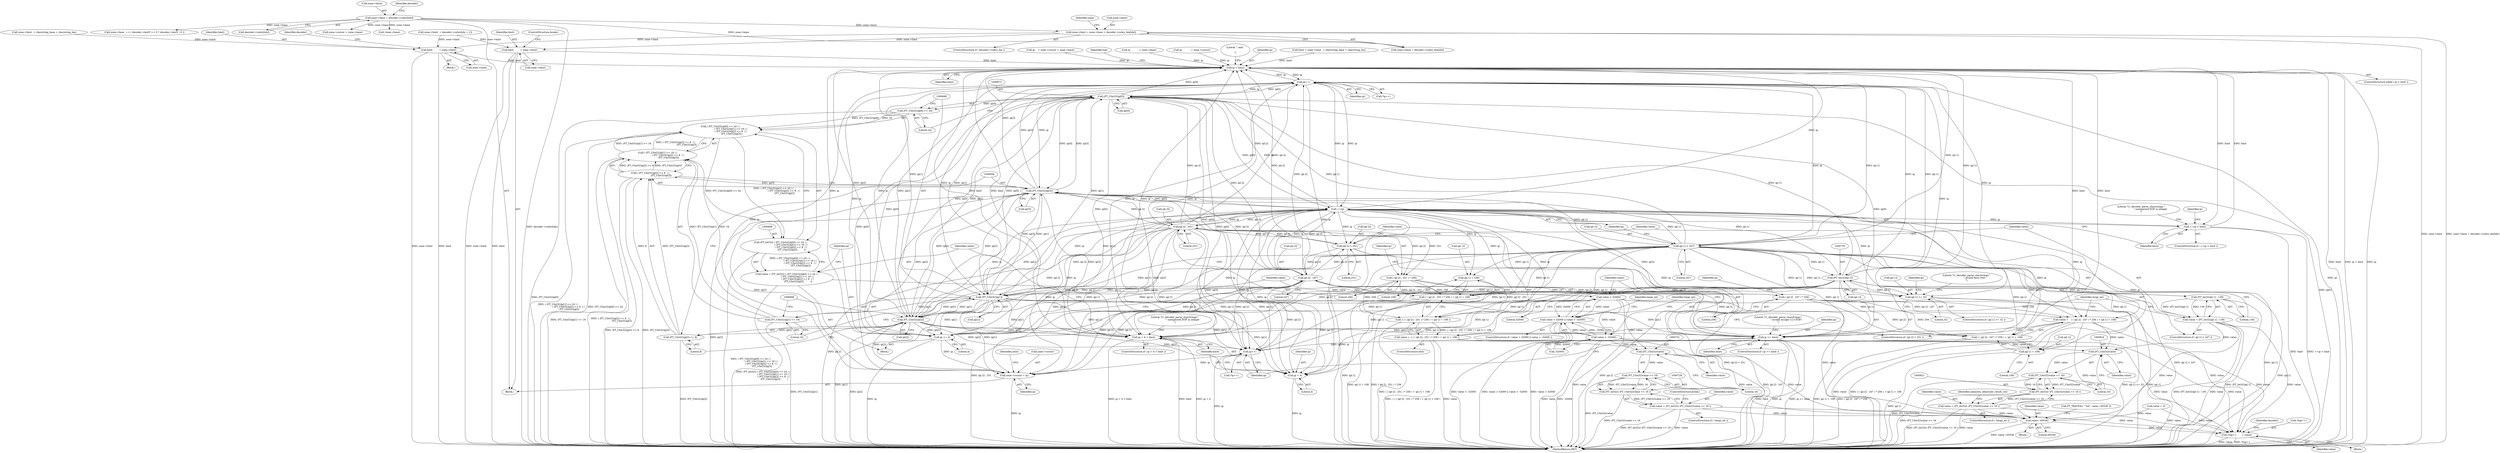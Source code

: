 digraph "0_savannah_f958c48ee431bef8d4d466b40c9cb2d4dbcb7791@integer" {
"1002261" [label="(Call,zone->limit = zone->base + decoder->subrs_len[idx])"];
"1002248" [label="(Call,zone->base = decoder->subrs[idx])"];
"1002327" [label="(Call,limit         = zone->limit)"];
"1000453" [label="(Call,ip < limit)"];
"1000497" [label="(Call,ip++)"];
"1000587" [label="(Call,ip >= limit)"];
"1000596" [label="(Call,ip++)"];
"1002241" [label="(Call,zone->cursor = ip)"];
"1000656" [label="(Call,ip + 4 > limit)"];
"1000657" [label="(Call,ip + 4)"];
"1000671" [label="(Call,(FT_UInt32)ip[0])"];
"1000670" [label="(Call,(FT_UInt32)ip[0] << 24)"];
"1000669" [label="(Call,( (FT_UInt32)ip[0] << 24 ) |\n                            ( (FT_UInt32)ip[1] << 16 ) |\n                            ( (FT_UInt32)ip[2] << 8  ) |\n                              (FT_UInt32)ip[3])"];
"1000667" [label="(Call,(FT_Int32)( ( (FT_UInt32)ip[0] << 24 ) |\n                            ( (FT_UInt32)ip[1] << 16 ) |\n                            ( (FT_UInt32)ip[2] << 8  ) |\n                              (FT_UInt32)ip[3]         ))"];
"1000665" [label="(Call,value = (FT_Int32)( ( (FT_UInt32)ip[0] << 24 ) |\n                            ( (FT_UInt32)ip[1] << 16 ) |\n                            ( (FT_UInt32)ip[2] << 8  ) |\n                              (FT_UInt32)ip[3]         ))"];
"1000703" [label="(Call,value > 32000)"];
"1000702" [label="(Call,value > 32000 || value < -32000)"];
"1000706" [label="(Call,value < -32000)"];
"1000730" [label="(Call,(FT_UInt32)value)"];
"1000729" [label="(Call,(FT_UInt32)value << 16)"];
"1000727" [label="(Call,(FT_Int32)( (FT_UInt32)value << 16 ))"];
"1000725" [label="(Call,value = (FT_Int32)( (FT_UInt32)value << 16 ))"];
"1000899" [label="(Call,value / 65536)"];
"1000902" [label="(Call,*top++       = value)"];
"1000679" [label="(Call,(FT_UInt32)ip[1])"];
"1000678" [label="(Call,(FT_UInt32)ip[1] << 16)"];
"1000677" [label="(Call,( (FT_UInt32)ip[1] << 16 ) |\n                            ( (FT_UInt32)ip[2] << 8  ) |\n                              (FT_UInt32)ip[3])"];
"1000687" [label="(Call,(FT_UInt32)ip[2])"];
"1000686" [label="(Call,(FT_UInt32)ip[2] << 8)"];
"1000685" [label="(Call,( (FT_UInt32)ip[2] << 8  ) |\n                              (FT_UInt32)ip[3])"];
"1000693" [label="(Call,(FT_UInt32)ip[3])"];
"1000698" [label="(Call,ip += 4)"];
"1000765" [label="(Call,++ip)"];
"1000737" [label="(Call,ip[-1] >= 32)"];
"1000745" [label="(Call,ip[-1] < 247)"];
"1000754" [label="(Call,(FT_Int32)ip[-1])"];
"1000753" [label="(Call,(FT_Int32)ip[-1] - 139)"];
"1000751" [label="(Call,value = (FT_Int32)ip[-1] - 139)"];
"1000823" [label="(Call,(FT_UInt32)value)"];
"1000822" [label="(Call,(FT_UInt32)value << 16)"];
"1000820" [label="(Call,(FT_Int32)( (FT_UInt32)value << 16 ))"];
"1000818" [label="(Call,value = (FT_Int32)( (FT_UInt32)value << 16 ))"];
"1000779" [label="(Call,value =    ( ( ip[-2] - 247 ) * 256 ) + ip[-1] + 108)"];
"1000781" [label="(Call,( ( ip[-2] - 247 ) * 256 ) + ip[-1] + 108)"];
"1000790" [label="(Call,ip[-1] + 108)"];
"1000799" [label="(Call,-( ( ( ip[-2] - 251 ) * 256 ) + ip[-1] + 108 ))"];
"1000797" [label="(Call,value = -( ( ( ip[-2] - 251 ) * 256 ) + ip[-1] + 108 ))"];
"1000800" [label="(Call,( ( ip[-2] - 251 ) * 256 ) + ip[-1] + 108)"];
"1000809" [label="(Call,ip[-1] + 108)"];
"1000764" [label="(Call,++ip > limit)"];
"1000773" [label="(Call,ip[-2] < 251)"];
"1000783" [label="(Call,ip[-2] - 247)"];
"1000782" [label="(Call,( ip[-2] - 247 ) * 256)"];
"1000802" [label="(Call,ip[-2] - 251)"];
"1000801" [label="(Call,( ip[-2] - 251 ) * 256)"];
"1002377" [label="(Call,limit         = zone->limit)"];
"1002328" [label="(Identifier,limit)"];
"1000660" [label="(Identifier,limit)"];
"1002290" [label="(Call,zone->limit  = decoder->subrs[idx + 1])"];
"1000727" [label="(Call,(FT_Int32)( (FT_UInt32)value << 16 ))"];
"1000597" [label="(Identifier,ip)"];
"1000745" [label="(Call,ip[-1] < 247)"];
"1000722" [label="(ControlStructure,if ( !large_int ))"];
"1000744" [label="(ControlStructure,if ( ip[-1] < 247 ))"];
"1000706" [label="(Call,value < -32000)"];
"1000810" [label="(Call,ip[-1])"];
"1000685" [label="(Call,( (FT_UInt32)ip[2] << 8  ) |\n                              (FT_UInt32)ip[3])"];
"1000693" [label="(Call,(FT_UInt32)ip[3])"];
"1000663" [label="(Literal,\"t1_decoder_parse_charstrings:\"\n                     \" unexpected EOF in integer\n\")"];
"1000760" [label="(Literal,139)"];
"1000780" [label="(Identifier,value)"];
"1000754" [label="(Call,(FT_Int32)ip[-1])"];
"1000738" [label="(Call,ip[-1])"];
"1000417" [label="(Call,ip    = zone->cursor = zone->base)"];
"1000815" [label="(ControlStructure,if ( !large_int ))"];
"1000704" [label="(Identifier,value)"];
"1000689" [label="(Call,ip[2])"];
"1000498" [label="(Identifier,ip)"];
"1000782" [label="(Call,( ip[-2] - 247 ) * 256)"];
"1002241" [label="(Call,zone->cursor = ip)"];
"1000676" [label="(Literal,24)"];
"1000747" [label="(Identifier,ip)"];
"1000778" [label="(Literal,251)"];
"1000736" [label="(ControlStructure,if ( ip[-1] >= 32 ))"];
"1000900" [label="(Identifier,value)"];
"1002303" [label="(Identifier,zone)"];
"1000497" [label="(Call,ip++)"];
"1000876" [label="(Block,)"];
"1000901" [label="(Literal,65536)"];
"1000818" [label="(Call,value = (FT_Int32)( (FT_UInt32)value << 16 ))"];
"1002249" [label="(Call,zone->base)"];
"1002384" [label="(Identifier,decoder)"];
"1000819" [label="(Identifier,value)"];
"1000751" [label="(Call,value = (FT_Int32)ip[-1] - 139)"];
"1000700" [label="(Literal,4)"];
"1000799" [label="(Call,-( ( ( ip[-2] - 251 ) * 256 ) + ip[-1] + 108 ))"];
"1000752" [label="(Identifier,value)"];
"1000596" [label="(Call,ip++)"];
"1000679" [label="(Call,(FT_UInt32)ip[1])"];
"1000732" [label="(Identifier,value)"];
"1002309" [label="(Call,!zone->base)"];
"1000496" [label="(Call,*ip++)"];
"1000734" [label="(ControlStructure,break;)"];
"1000906" [label="(Identifier,value)"];
"1000669" [label="(Call,( (FT_UInt32)ip[0] << 24 ) |\n                            ( (FT_UInt32)ip[1] << 16 ) |\n                            ( (FT_UInt32)ip[2] << 8  ) |\n                              (FT_UInt32)ip[3])"];
"1000681" [label="(Call,ip[1])"];
"1000756" [label="(Call,ip[-1])"];
"1000678" [label="(Call,(FT_UInt32)ip[1] << 16)"];
"1002530" [label="(MethodReturn,RET)"];
"1000671" [label="(Call,(FT_UInt32)ip[0])"];
"1000770" [label="(Literal,\"t1_decoder_parse_charstrings:\"\n                         \" unexpected EOF in integer\n\")"];
"1000784" [label="(Call,ip[-2])"];
"1000592" [label="(Literal,\"t1_decoder_parse_charstrings:\"\n                     \" invalid escape (12+EOF)\n\")"];
"1000788" [label="(Literal,247)"];
"1000811" [label="(Identifier,ip)"];
"1000726" [label="(Identifier,value)"];
"1000677" [label="(Call,( (FT_UInt32)ip[1] << 16 ) |\n                            ( (FT_UInt32)ip[2] << 8  ) |\n                              (FT_UInt32)ip[3])"];
"1000699" [label="(Identifier,ip)"];
"1000595" [label="(Call,*ip++)"];
"1002245" [label="(Identifier,ip)"];
"1000899" [label="(Call,value / 65536)"];
"1000909" [label="(Identifier,decoder)"];
"1000659" [label="(Literal,4)"];
"1000826" [label="(Literal,16)"];
"1000410" [label="(Call,zone->limit  = charstring_base + charstring_len)"];
"1000588" [label="(Identifier,ip)"];
"1002257" [label="(ControlStructure,if ( decoder->subrs_len ))"];
"1000792" [label="(Identifier,ip)"];
"1000692" [label="(Literal,8)"];
"1000764" [label="(Call,++ip > limit)"];
"1000831" [label="(Literal,\"t1_decoder_parse_charstrings:\"\n                     \" invalid byte (%d)\n\")"];
"1000733" [label="(Literal,16)"];
"1000774" [label="(Call,ip[-2])"];
"1000742" [label="(Literal,32)"];
"1000656" [label="(Call,ip + 4 > limit)"];
"1002247" [label="(Identifier,zone)"];
"1000779" [label="(Call,value =    ( ( ip[-2] - 247 ) * 256 ) + ip[-1] + 108)"];
"1002332" [label="(ControlStructure,break;)"];
"1000586" [label="(ControlStructure,if ( ip >= limit ))"];
"1000705" [label="(Literal,32000)"];
"1000655" [label="(ControlStructure,if ( ip + 4 > limit ))"];
"1000459" [label="(Identifier,top)"];
"1000903" [label="(Call,*top++)"];
"1002276" [label="(Call,zone->base  += ( decoder->lenIV >= 0 ? decoder->lenIV : 0 ))"];
"1000737" [label="(Call,ip[-1] >= 32)"];
"1002377" [label="(Call,limit         = zone->limit)"];
"1000452" [label="(ControlStructure,while ( ip < limit ))"];
"1000803" [label="(Call,ip[-2])"];
"1000455" [label="(Identifier,limit)"];
"1000795" [label="(Literal,108)"];
"1002181" [label="(Block,)"];
"1000499" [label="(Block,)"];
"1000902" [label="(Call,*top++       = value)"];
"1000823" [label="(Call,(FT_UInt32)value)"];
"1002262" [label="(Call,zone->limit)"];
"1000750" [label="(Literal,247)"];
"1000730" [label="(Call,(FT_UInt32)value)"];
"1000809" [label="(Call,ip[-1] + 108)"];
"1002322" [label="(Call,ip            = zone->base)"];
"1000796" [label="(ControlStructure,else)"];
"1000695" [label="(Call,ip[3])"];
"1000746" [label="(Call,ip[-1])"];
"1002261" [label="(Call,zone->limit = zone->base + decoder->subrs_len[idx])"];
"1002379" [label="(Call,zone->limit)"];
"1000765" [label="(Call,++ip)"];
"1000790" [label="(Call,ip[-1] + 108)"];
"1000814" [label="(Literal,108)"];
"1001597" [label="(Block,)"];
"1002252" [label="(Call,decoder->subrs[idx])"];
"1000687" [label="(Call,(FT_UInt32)ip[2])"];
"1000587" [label="(Call,ip >= limit)"];
"1000666" [label="(Identifier,value)"];
"1000468" [label="(Call,value = 0)"];
"1000773" [label="(Call,ip[-2] < 251)"];
"1000783" [label="(Call,ip[-2] - 247)"];
"1000658" [label="(Identifier,ip)"];
"1000808" [label="(Literal,256)"];
"1002242" [label="(Call,zone->cursor)"];
"1000791" [label="(Call,ip[-1])"];
"1002372" [label="(Call,ip            = zone->cursor)"];
"1000667" [label="(Call,(FT_Int32)( ( (FT_UInt32)ip[0] << 24 ) |\n                            ( (FT_UInt32)ip[1] << 16 ) |\n                            ( (FT_UInt32)ip[2] << 8  ) |\n                              (FT_UInt32)ip[3]         ))"];
"1000817" [label="(Identifier,large_int)"];
"1000822" [label="(Call,(FT_UInt32)value << 16)"];
"1000665" [label="(Call,value = (FT_Int32)( ( (FT_UInt32)ip[0] << 24 ) |\n                            ( (FT_UInt32)ip[1] << 16 ) |\n                            ( (FT_UInt32)ip[2] << 8  ) |\n                              (FT_UInt32)ip[3]         ))"];
"1000767" [label="(Identifier,limit)"];
"1000725" [label="(Call,value = (FT_Int32)( (FT_UInt32)value << 16 ))"];
"1000896" [label="(Call,FT_TRACE4(( \" %d\", value / 65536 )))"];
"1000684" [label="(Literal,16)"];
"1000798" [label="(Identifier,value)"];
"1002327" [label="(Call,limit         = zone->limit)"];
"1000766" [label="(Identifier,ip)"];
"1000753" [label="(Call,(FT_Int32)ip[-1] - 139)"];
"1002518" [label="(Literal,\"..end..\n\n\")"];
"1000801" [label="(Call,( ip[-2] - 251 ) * 256)"];
"1000703" [label="(Call,value > 32000)"];
"1000670" [label="(Call,(FT_UInt32)ip[0] << 24)"];
"1000589" [label="(Identifier,limit)"];
"1002248" [label="(Call,zone->base = decoder->subrs[idx])"];
"1000800" [label="(Call,( ( ip[-2] - 251 ) * 256 ) + ip[-1] + 108)"];
"1000454" [label="(Identifier,ip)"];
"1002265" [label="(Call,zone->base + decoder->subrs_len[idx])"];
"1000724" [label="(Identifier,large_int)"];
"1000897" [label="(Block,)"];
"1000807" [label="(Literal,251)"];
"1000708" [label="(Call,-32000)"];
"1000712" [label="(Identifier,large_int)"];
"1000825" [label="(Identifier,value)"];
"1002259" [label="(Identifier,decoder)"];
"1000686" [label="(Call,(FT_UInt32)ip[2] << 8)"];
"1000453" [label="(Call,ip < limit)"];
"1000839" [label="(Identifier,unknown_othersubr_result_cnt)"];
"1000408" [label="(Call,limit = zone->limit  = charstring_base + charstring_len)"];
"1000707" [label="(Identifier,value)"];
"1000781" [label="(Call,( ( ip[-2] - 247 ) * 256 ) + ip[-1] + 108)"];
"1000775" [label="(Identifier,ip)"];
"1000772" [label="(ControlStructure,if ( ip[-2] < 251 ))"];
"1002378" [label="(Identifier,limit)"];
"1000763" [label="(ControlStructure,if ( ++ip > limit ))"];
"1000802" [label="(Call,ip[-2] - 251)"];
"1000698" [label="(Call,ip += 4)"];
"1000789" [label="(Literal,256)"];
"1000820" [label="(Call,(FT_Int32)( (FT_UInt32)value << 16 ))"];
"1000702" [label="(Call,value > 32000 || value < -32000)"];
"1000701" [label="(ControlStructure,if ( value > 32000 || value < -32000 ))"];
"1000673" [label="(Call,ip[0])"];
"1002301" [label="(Call,zone->cursor = zone->base)"];
"1000657" [label="(Call,ip + 4)"];
"1002329" [label="(Call,zone->limit)"];
"1000797" [label="(Call,value = -( ( ( ip[-2] - 251 ) * 256 ) + ip[-1] + 108 ))"];
"1000729" [label="(Call,(FT_UInt32)value << 16)"];
"1002261" -> "1002257"  [label="AST: "];
"1002261" -> "1002265"  [label="CFG: "];
"1002262" -> "1002261"  [label="AST: "];
"1002265" -> "1002261"  [label="AST: "];
"1002303" -> "1002261"  [label="CFG: "];
"1002261" -> "1002530"  [label="DDG: zone->base + decoder->subrs_len[idx]"];
"1002261" -> "1002530"  [label="DDG: zone->limit"];
"1002248" -> "1002261"  [label="DDG: zone->base"];
"1002261" -> "1002327"  [label="DDG: zone->limit"];
"1002261" -> "1002377"  [label="DDG: zone->limit"];
"1002248" -> "1002181"  [label="AST: "];
"1002248" -> "1002252"  [label="CFG: "];
"1002249" -> "1002248"  [label="AST: "];
"1002252" -> "1002248"  [label="AST: "];
"1002259" -> "1002248"  [label="CFG: "];
"1002248" -> "1002530"  [label="DDG: decoder->subrs[idx]"];
"1002248" -> "1002265"  [label="DDG: zone->base"];
"1002248" -> "1002276"  [label="DDG: zone->base"];
"1002248" -> "1002301"  [label="DDG: zone->base"];
"1002248" -> "1002309"  [label="DDG: zone->base"];
"1002327" -> "1002181"  [label="AST: "];
"1002327" -> "1002329"  [label="CFG: "];
"1002328" -> "1002327"  [label="AST: "];
"1002329" -> "1002327"  [label="AST: "];
"1002332" -> "1002327"  [label="CFG: "];
"1002327" -> "1002530"  [label="DDG: zone->limit"];
"1002327" -> "1002530"  [label="DDG: limit"];
"1002327" -> "1000453"  [label="DDG: limit"];
"1002290" -> "1002327"  [label="DDG: zone->limit"];
"1000453" -> "1000452"  [label="AST: "];
"1000453" -> "1000455"  [label="CFG: "];
"1000454" -> "1000453"  [label="AST: "];
"1000455" -> "1000453"  [label="AST: "];
"1000459" -> "1000453"  [label="CFG: "];
"1002518" -> "1000453"  [label="CFG: "];
"1000453" -> "1002530"  [label="DDG: limit"];
"1000453" -> "1002530"  [label="DDG: ip < limit"];
"1000453" -> "1002530"  [label="DDG: ip"];
"1000693" -> "1000453"  [label="DDG: ip[3]"];
"1000687" -> "1000453"  [label="DDG: ip[2]"];
"1000802" -> "1000453"  [label="DDG: ip[-2]"];
"1000497" -> "1000453"  [label="DDG: ip"];
"1000596" -> "1000453"  [label="DDG: ip"];
"1000698" -> "1000453"  [label="DDG: ip"];
"1000783" -> "1000453"  [label="DDG: ip[-2]"];
"1000765" -> "1000453"  [label="DDG: ip"];
"1000417" -> "1000453"  [label="DDG: ip"];
"1000671" -> "1000453"  [label="DDG: ip[0]"];
"1000754" -> "1000453"  [label="DDG: ip[-1]"];
"1000679" -> "1000453"  [label="DDG: ip[1]"];
"1002322" -> "1000453"  [label="DDG: ip"];
"1002372" -> "1000453"  [label="DDG: ip"];
"1000745" -> "1000453"  [label="DDG: ip[-1]"];
"1000587" -> "1000453"  [label="DDG: limit"];
"1000656" -> "1000453"  [label="DDG: limit"];
"1000408" -> "1000453"  [label="DDG: limit"];
"1000764" -> "1000453"  [label="DDG: limit"];
"1002377" -> "1000453"  [label="DDG: limit"];
"1000453" -> "1000497"  [label="DDG: ip"];
"1000453" -> "1000587"  [label="DDG: limit"];
"1000453" -> "1000656"  [label="DDG: limit"];
"1000453" -> "1000764"  [label="DDG: limit"];
"1000497" -> "1000496"  [label="AST: "];
"1000497" -> "1000498"  [label="CFG: "];
"1000498" -> "1000497"  [label="AST: "];
"1000496" -> "1000497"  [label="CFG: "];
"1000497" -> "1002530"  [label="DDG: ip"];
"1000693" -> "1000497"  [label="DDG: ip[3]"];
"1000687" -> "1000497"  [label="DDG: ip[2]"];
"1000802" -> "1000497"  [label="DDG: ip[-2]"];
"1000783" -> "1000497"  [label="DDG: ip[-2]"];
"1000671" -> "1000497"  [label="DDG: ip[0]"];
"1000679" -> "1000497"  [label="DDG: ip[1]"];
"1000754" -> "1000497"  [label="DDG: ip[-1]"];
"1000745" -> "1000497"  [label="DDG: ip[-1]"];
"1000765" -> "1000497"  [label="DDG: ip"];
"1000497" -> "1000587"  [label="DDG: ip"];
"1000497" -> "1000656"  [label="DDG: ip"];
"1000497" -> "1000657"  [label="DDG: ip"];
"1000497" -> "1000671"  [label="DDG: ip"];
"1000497" -> "1000679"  [label="DDG: ip"];
"1000497" -> "1000687"  [label="DDG: ip"];
"1000497" -> "1000693"  [label="DDG: ip"];
"1000497" -> "1000698"  [label="DDG: ip"];
"1000497" -> "1000737"  [label="DDG: ip"];
"1000497" -> "1000745"  [label="DDG: ip"];
"1000497" -> "1000754"  [label="DDG: ip"];
"1000497" -> "1000765"  [label="DDG: ip"];
"1000497" -> "1002241"  [label="DDG: ip"];
"1000587" -> "1000586"  [label="AST: "];
"1000587" -> "1000589"  [label="CFG: "];
"1000588" -> "1000587"  [label="AST: "];
"1000589" -> "1000587"  [label="AST: "];
"1000592" -> "1000587"  [label="CFG: "];
"1000597" -> "1000587"  [label="CFG: "];
"1000587" -> "1002530"  [label="DDG: limit"];
"1000587" -> "1002530"  [label="DDG: ip"];
"1000587" -> "1002530"  [label="DDG: ip >= limit"];
"1000693" -> "1000587"  [label="DDG: ip[3]"];
"1000687" -> "1000587"  [label="DDG: ip[2]"];
"1000802" -> "1000587"  [label="DDG: ip[-2]"];
"1000783" -> "1000587"  [label="DDG: ip[-2]"];
"1000671" -> "1000587"  [label="DDG: ip[0]"];
"1000754" -> "1000587"  [label="DDG: ip[-1]"];
"1000679" -> "1000587"  [label="DDG: ip[1]"];
"1000745" -> "1000587"  [label="DDG: ip[-1]"];
"1000765" -> "1000587"  [label="DDG: ip"];
"1000587" -> "1000596"  [label="DDG: ip"];
"1000596" -> "1000595"  [label="AST: "];
"1000596" -> "1000597"  [label="CFG: "];
"1000597" -> "1000596"  [label="AST: "];
"1000595" -> "1000596"  [label="CFG: "];
"1000596" -> "1002530"  [label="DDG: ip"];
"1000693" -> "1000596"  [label="DDG: ip[3]"];
"1000687" -> "1000596"  [label="DDG: ip[2]"];
"1000802" -> "1000596"  [label="DDG: ip[-2]"];
"1000783" -> "1000596"  [label="DDG: ip[-2]"];
"1000671" -> "1000596"  [label="DDG: ip[0]"];
"1000754" -> "1000596"  [label="DDG: ip[-1]"];
"1000679" -> "1000596"  [label="DDG: ip[1]"];
"1000745" -> "1000596"  [label="DDG: ip[-1]"];
"1000765" -> "1000596"  [label="DDG: ip"];
"1000596" -> "1002241"  [label="DDG: ip"];
"1002241" -> "1002181"  [label="AST: "];
"1002241" -> "1002245"  [label="CFG: "];
"1002242" -> "1002241"  [label="AST: "];
"1002245" -> "1002241"  [label="AST: "];
"1002247" -> "1002241"  [label="CFG: "];
"1002241" -> "1002530"  [label="DDG: ip"];
"1000693" -> "1002241"  [label="DDG: ip[3]"];
"1000687" -> "1002241"  [label="DDG: ip[2]"];
"1000802" -> "1002241"  [label="DDG: ip[-2]"];
"1000698" -> "1002241"  [label="DDG: ip"];
"1000783" -> "1002241"  [label="DDG: ip[-2]"];
"1000765" -> "1002241"  [label="DDG: ip"];
"1000671" -> "1002241"  [label="DDG: ip[0]"];
"1000754" -> "1002241"  [label="DDG: ip[-1]"];
"1000679" -> "1002241"  [label="DDG: ip[1]"];
"1000745" -> "1002241"  [label="DDG: ip[-1]"];
"1000656" -> "1000655"  [label="AST: "];
"1000656" -> "1000660"  [label="CFG: "];
"1000657" -> "1000656"  [label="AST: "];
"1000660" -> "1000656"  [label="AST: "];
"1000663" -> "1000656"  [label="CFG: "];
"1000666" -> "1000656"  [label="CFG: "];
"1000656" -> "1002530"  [label="DDG: ip + 4 > limit"];
"1000656" -> "1002530"  [label="DDG: limit"];
"1000656" -> "1002530"  [label="DDG: ip + 4"];
"1000693" -> "1000656"  [label="DDG: ip[3]"];
"1000687" -> "1000656"  [label="DDG: ip[2]"];
"1000802" -> "1000656"  [label="DDG: ip[-2]"];
"1000783" -> "1000656"  [label="DDG: ip[-2]"];
"1000671" -> "1000656"  [label="DDG: ip[0]"];
"1000754" -> "1000656"  [label="DDG: ip[-1]"];
"1000679" -> "1000656"  [label="DDG: ip[1]"];
"1000745" -> "1000656"  [label="DDG: ip[-1]"];
"1000765" -> "1000656"  [label="DDG: ip"];
"1000657" -> "1000659"  [label="CFG: "];
"1000658" -> "1000657"  [label="AST: "];
"1000659" -> "1000657"  [label="AST: "];
"1000660" -> "1000657"  [label="CFG: "];
"1000657" -> "1002530"  [label="DDG: ip"];
"1000693" -> "1000657"  [label="DDG: ip[3]"];
"1000687" -> "1000657"  [label="DDG: ip[2]"];
"1000802" -> "1000657"  [label="DDG: ip[-2]"];
"1000783" -> "1000657"  [label="DDG: ip[-2]"];
"1000671" -> "1000657"  [label="DDG: ip[0]"];
"1000754" -> "1000657"  [label="DDG: ip[-1]"];
"1000679" -> "1000657"  [label="DDG: ip[1]"];
"1000745" -> "1000657"  [label="DDG: ip[-1]"];
"1000765" -> "1000657"  [label="DDG: ip"];
"1000671" -> "1000670"  [label="AST: "];
"1000671" -> "1000673"  [label="CFG: "];
"1000672" -> "1000671"  [label="AST: "];
"1000673" -> "1000671"  [label="AST: "];
"1000676" -> "1000671"  [label="CFG: "];
"1000671" -> "1002530"  [label="DDG: ip[0]"];
"1000671" -> "1000670"  [label="DDG: ip[0]"];
"1000693" -> "1000671"  [label="DDG: ip[3]"];
"1000687" -> "1000671"  [label="DDG: ip[2]"];
"1000802" -> "1000671"  [label="DDG: ip[-2]"];
"1000783" -> "1000671"  [label="DDG: ip[-2]"];
"1000754" -> "1000671"  [label="DDG: ip[-1]"];
"1000679" -> "1000671"  [label="DDG: ip[1]"];
"1000745" -> "1000671"  [label="DDG: ip[-1]"];
"1000765" -> "1000671"  [label="DDG: ip"];
"1000671" -> "1000679"  [label="DDG: ip[0]"];
"1000671" -> "1000687"  [label="DDG: ip[0]"];
"1000671" -> "1000693"  [label="DDG: ip[0]"];
"1000671" -> "1000698"  [label="DDG: ip[0]"];
"1000671" -> "1000765"  [label="DDG: ip[0]"];
"1000670" -> "1000669"  [label="AST: "];
"1000670" -> "1000676"  [label="CFG: "];
"1000676" -> "1000670"  [label="AST: "];
"1000680" -> "1000670"  [label="CFG: "];
"1000670" -> "1002530"  [label="DDG: (FT_UInt32)ip[0]"];
"1000670" -> "1000669"  [label="DDG: (FT_UInt32)ip[0]"];
"1000670" -> "1000669"  [label="DDG: 24"];
"1000669" -> "1000667"  [label="AST: "];
"1000669" -> "1000677"  [label="CFG: "];
"1000677" -> "1000669"  [label="AST: "];
"1000667" -> "1000669"  [label="CFG: "];
"1000669" -> "1002530"  [label="DDG: ( (FT_UInt32)ip[1] << 16 ) |\n                            ( (FT_UInt32)ip[2] << 8  ) |\n                              (FT_UInt32)ip[3]"];
"1000669" -> "1002530"  [label="DDG: (FT_UInt32)ip[0] << 24"];
"1000669" -> "1000667"  [label="DDG: (FT_UInt32)ip[0] << 24"];
"1000669" -> "1000667"  [label="DDG: ( (FT_UInt32)ip[1] << 16 ) |\n                            ( (FT_UInt32)ip[2] << 8  ) |\n                              (FT_UInt32)ip[3]"];
"1000677" -> "1000669"  [label="DDG: (FT_UInt32)ip[1] << 16"];
"1000677" -> "1000669"  [label="DDG: ( (FT_UInt32)ip[2] << 8  ) |\n                              (FT_UInt32)ip[3]"];
"1000667" -> "1000665"  [label="AST: "];
"1000668" -> "1000667"  [label="AST: "];
"1000665" -> "1000667"  [label="CFG: "];
"1000667" -> "1002530"  [label="DDG: ( (FT_UInt32)ip[0] << 24 ) |\n                            ( (FT_UInt32)ip[1] << 16 ) |\n                            ( (FT_UInt32)ip[2] << 8  ) |\n                              (FT_UInt32)ip[3]"];
"1000667" -> "1000665"  [label="DDG: ( (FT_UInt32)ip[0] << 24 ) |\n                            ( (FT_UInt32)ip[1] << 16 ) |\n                            ( (FT_UInt32)ip[2] << 8  ) |\n                              (FT_UInt32)ip[3]"];
"1000665" -> "1000499"  [label="AST: "];
"1000666" -> "1000665"  [label="AST: "];
"1000699" -> "1000665"  [label="CFG: "];
"1000665" -> "1002530"  [label="DDG: (FT_Int32)( ( (FT_UInt32)ip[0] << 24 ) |\n                            ( (FT_UInt32)ip[1] << 16 ) |\n                            ( (FT_UInt32)ip[2] << 8  ) |\n                              (FT_UInt32)ip[3]         )"];
"1000665" -> "1000703"  [label="DDG: value"];
"1000703" -> "1000702"  [label="AST: "];
"1000703" -> "1000705"  [label="CFG: "];
"1000704" -> "1000703"  [label="AST: "];
"1000705" -> "1000703"  [label="AST: "];
"1000707" -> "1000703"  [label="CFG: "];
"1000702" -> "1000703"  [label="CFG: "];
"1000703" -> "1002530"  [label="DDG: value"];
"1000703" -> "1000702"  [label="DDG: value"];
"1000703" -> "1000702"  [label="DDG: 32000"];
"1000703" -> "1000706"  [label="DDG: value"];
"1000703" -> "1000730"  [label="DDG: value"];
"1000703" -> "1000899"  [label="DDG: value"];
"1000703" -> "1000902"  [label="DDG: value"];
"1000702" -> "1000701"  [label="AST: "];
"1000702" -> "1000706"  [label="CFG: "];
"1000706" -> "1000702"  [label="AST: "];
"1000712" -> "1000702"  [label="CFG: "];
"1000724" -> "1000702"  [label="CFG: "];
"1000702" -> "1002530"  [label="DDG: value < -32000"];
"1000702" -> "1002530"  [label="DDG: value > 32000 || value < -32000"];
"1000702" -> "1002530"  [label="DDG: value > 32000"];
"1000706" -> "1000702"  [label="DDG: value"];
"1000706" -> "1000702"  [label="DDG: -32000"];
"1000706" -> "1000708"  [label="CFG: "];
"1000707" -> "1000706"  [label="AST: "];
"1000708" -> "1000706"  [label="AST: "];
"1000706" -> "1002530"  [label="DDG: -32000"];
"1000706" -> "1002530"  [label="DDG: value"];
"1000708" -> "1000706"  [label="DDG: 32000"];
"1000706" -> "1000730"  [label="DDG: value"];
"1000706" -> "1000899"  [label="DDG: value"];
"1000706" -> "1000902"  [label="DDG: value"];
"1000730" -> "1000729"  [label="AST: "];
"1000730" -> "1000732"  [label="CFG: "];
"1000731" -> "1000730"  [label="AST: "];
"1000732" -> "1000730"  [label="AST: "];
"1000733" -> "1000730"  [label="CFG: "];
"1000730" -> "1000729"  [label="DDG: value"];
"1000729" -> "1000727"  [label="AST: "];
"1000729" -> "1000733"  [label="CFG: "];
"1000733" -> "1000729"  [label="AST: "];
"1000727" -> "1000729"  [label="CFG: "];
"1000729" -> "1002530"  [label="DDG: (FT_UInt32)value"];
"1000729" -> "1000727"  [label="DDG: (FT_UInt32)value"];
"1000729" -> "1000727"  [label="DDG: 16"];
"1000727" -> "1000725"  [label="AST: "];
"1000728" -> "1000727"  [label="AST: "];
"1000725" -> "1000727"  [label="CFG: "];
"1000727" -> "1002530"  [label="DDG: (FT_UInt32)value << 16"];
"1000727" -> "1000725"  [label="DDG: (FT_UInt32)value << 16"];
"1000725" -> "1000722"  [label="AST: "];
"1000726" -> "1000725"  [label="AST: "];
"1000734" -> "1000725"  [label="CFG: "];
"1000725" -> "1002530"  [label="DDG: (FT_Int32)( (FT_UInt32)value << 16 )"];
"1000725" -> "1002530"  [label="DDG: value"];
"1000725" -> "1000899"  [label="DDG: value"];
"1000725" -> "1000902"  [label="DDG: value"];
"1000899" -> "1000897"  [label="AST: "];
"1000899" -> "1000901"  [label="CFG: "];
"1000900" -> "1000899"  [label="AST: "];
"1000901" -> "1000899"  [label="AST: "];
"1000896" -> "1000899"  [label="CFG: "];
"1000899" -> "1002530"  [label="DDG: value / 65536"];
"1000779" -> "1000899"  [label="DDG: value"];
"1000468" -> "1000899"  [label="DDG: value"];
"1000751" -> "1000899"  [label="DDG: value"];
"1000818" -> "1000899"  [label="DDG: value"];
"1000797" -> "1000899"  [label="DDG: value"];
"1000899" -> "1000902"  [label="DDG: value"];
"1000902" -> "1000876"  [label="AST: "];
"1000902" -> "1000906"  [label="CFG: "];
"1000903" -> "1000902"  [label="AST: "];
"1000906" -> "1000902"  [label="AST: "];
"1000909" -> "1000902"  [label="CFG: "];
"1000902" -> "1002530"  [label="DDG: value"];
"1000902" -> "1002530"  [label="DDG: *top++"];
"1000779" -> "1000902"  [label="DDG: value"];
"1000468" -> "1000902"  [label="DDG: value"];
"1000751" -> "1000902"  [label="DDG: value"];
"1000818" -> "1000902"  [label="DDG: value"];
"1000797" -> "1000902"  [label="DDG: value"];
"1000679" -> "1000678"  [label="AST: "];
"1000679" -> "1000681"  [label="CFG: "];
"1000680" -> "1000679"  [label="AST: "];
"1000681" -> "1000679"  [label="AST: "];
"1000684" -> "1000679"  [label="CFG: "];
"1000679" -> "1002530"  [label="DDG: ip[1]"];
"1000679" -> "1000678"  [label="DDG: ip[1]"];
"1000693" -> "1000679"  [label="DDG: ip[3]"];
"1000687" -> "1000679"  [label="DDG: ip[2]"];
"1000802" -> "1000679"  [label="DDG: ip[-2]"];
"1000783" -> "1000679"  [label="DDG: ip[-2]"];
"1000754" -> "1000679"  [label="DDG: ip[-1]"];
"1000745" -> "1000679"  [label="DDG: ip[-1]"];
"1000765" -> "1000679"  [label="DDG: ip"];
"1000679" -> "1000687"  [label="DDG: ip[1]"];
"1000679" -> "1000693"  [label="DDG: ip[1]"];
"1000679" -> "1000698"  [label="DDG: ip[1]"];
"1000679" -> "1000765"  [label="DDG: ip[1]"];
"1000678" -> "1000677"  [label="AST: "];
"1000678" -> "1000684"  [label="CFG: "];
"1000684" -> "1000678"  [label="AST: "];
"1000688" -> "1000678"  [label="CFG: "];
"1000678" -> "1002530"  [label="DDG: (FT_UInt32)ip[1]"];
"1000678" -> "1000677"  [label="DDG: (FT_UInt32)ip[1]"];
"1000678" -> "1000677"  [label="DDG: 16"];
"1000677" -> "1000685"  [label="CFG: "];
"1000685" -> "1000677"  [label="AST: "];
"1000677" -> "1002530"  [label="DDG: (FT_UInt32)ip[1] << 16"];
"1000677" -> "1002530"  [label="DDG: ( (FT_UInt32)ip[2] << 8  ) |\n                              (FT_UInt32)ip[3]"];
"1000685" -> "1000677"  [label="DDG: (FT_UInt32)ip[2] << 8"];
"1000685" -> "1000677"  [label="DDG: (FT_UInt32)ip[3]"];
"1000687" -> "1000686"  [label="AST: "];
"1000687" -> "1000689"  [label="CFG: "];
"1000688" -> "1000687"  [label="AST: "];
"1000689" -> "1000687"  [label="AST: "];
"1000692" -> "1000687"  [label="CFG: "];
"1000687" -> "1002530"  [label="DDG: ip[2]"];
"1000687" -> "1000686"  [label="DDG: ip[2]"];
"1000693" -> "1000687"  [label="DDG: ip[3]"];
"1000802" -> "1000687"  [label="DDG: ip[-2]"];
"1000783" -> "1000687"  [label="DDG: ip[-2]"];
"1000754" -> "1000687"  [label="DDG: ip[-1]"];
"1000745" -> "1000687"  [label="DDG: ip[-1]"];
"1000765" -> "1000687"  [label="DDG: ip"];
"1000687" -> "1000693"  [label="DDG: ip[2]"];
"1000687" -> "1000698"  [label="DDG: ip[2]"];
"1000687" -> "1000765"  [label="DDG: ip[2]"];
"1000686" -> "1000685"  [label="AST: "];
"1000686" -> "1000692"  [label="CFG: "];
"1000692" -> "1000686"  [label="AST: "];
"1000694" -> "1000686"  [label="CFG: "];
"1000686" -> "1002530"  [label="DDG: (FT_UInt32)ip[2]"];
"1000686" -> "1000685"  [label="DDG: (FT_UInt32)ip[2]"];
"1000686" -> "1000685"  [label="DDG: 8"];
"1000685" -> "1000693"  [label="CFG: "];
"1000693" -> "1000685"  [label="AST: "];
"1000685" -> "1002530"  [label="DDG: (FT_UInt32)ip[3]"];
"1000685" -> "1002530"  [label="DDG: (FT_UInt32)ip[2] << 8"];
"1000693" -> "1000685"  [label="DDG: ip[3]"];
"1000693" -> "1000695"  [label="CFG: "];
"1000694" -> "1000693"  [label="AST: "];
"1000695" -> "1000693"  [label="AST: "];
"1000693" -> "1002530"  [label="DDG: ip[3]"];
"1000802" -> "1000693"  [label="DDG: ip[-2]"];
"1000783" -> "1000693"  [label="DDG: ip[-2]"];
"1000754" -> "1000693"  [label="DDG: ip[-1]"];
"1000745" -> "1000693"  [label="DDG: ip[-1]"];
"1000765" -> "1000693"  [label="DDG: ip"];
"1000693" -> "1000698"  [label="DDG: ip[3]"];
"1000693" -> "1000765"  [label="DDG: ip[3]"];
"1000698" -> "1000499"  [label="AST: "];
"1000698" -> "1000700"  [label="CFG: "];
"1000699" -> "1000698"  [label="AST: "];
"1000700" -> "1000698"  [label="AST: "];
"1000704" -> "1000698"  [label="CFG: "];
"1000698" -> "1002530"  [label="DDG: ip"];
"1000802" -> "1000698"  [label="DDG: ip[-2]"];
"1000783" -> "1000698"  [label="DDG: ip[-2]"];
"1000754" -> "1000698"  [label="DDG: ip[-1]"];
"1000745" -> "1000698"  [label="DDG: ip[-1]"];
"1000765" -> "1000698"  [label="DDG: ip"];
"1000765" -> "1000764"  [label="AST: "];
"1000765" -> "1000766"  [label="CFG: "];
"1000766" -> "1000765"  [label="AST: "];
"1000767" -> "1000765"  [label="CFG: "];
"1000765" -> "1002530"  [label="DDG: ip"];
"1000765" -> "1000737"  [label="DDG: ip"];
"1000765" -> "1000764"  [label="DDG: ip"];
"1000802" -> "1000765"  [label="DDG: ip[-2]"];
"1000745" -> "1000765"  [label="DDG: ip[-1]"];
"1000783" -> "1000765"  [label="DDG: ip[-2]"];
"1000765" -> "1000773"  [label="DDG: ip"];
"1000765" -> "1000779"  [label="DDG: ip"];
"1000765" -> "1000783"  [label="DDG: ip"];
"1000765" -> "1000781"  [label="DDG: ip"];
"1000765" -> "1000790"  [label="DDG: ip"];
"1000765" -> "1000799"  [label="DDG: ip"];
"1000765" -> "1000802"  [label="DDG: ip"];
"1000765" -> "1000800"  [label="DDG: ip"];
"1000765" -> "1000809"  [label="DDG: ip"];
"1000737" -> "1000736"  [label="AST: "];
"1000737" -> "1000742"  [label="CFG: "];
"1000738" -> "1000737"  [label="AST: "];
"1000742" -> "1000737"  [label="AST: "];
"1000747" -> "1000737"  [label="CFG: "];
"1000831" -> "1000737"  [label="CFG: "];
"1000737" -> "1002530"  [label="DDG: ip[-1]"];
"1000737" -> "1002530"  [label="DDG: ip[-1] >= 32"];
"1000754" -> "1000737"  [label="DDG: ip[-1]"];
"1000745" -> "1000737"  [label="DDG: ip[-1]"];
"1000737" -> "1000745"  [label="DDG: ip[-1]"];
"1000745" -> "1000744"  [label="AST: "];
"1000745" -> "1000750"  [label="CFG: "];
"1000746" -> "1000745"  [label="AST: "];
"1000750" -> "1000745"  [label="AST: "];
"1000752" -> "1000745"  [label="CFG: "];
"1000766" -> "1000745"  [label="CFG: "];
"1000745" -> "1002530"  [label="DDG: ip[-1] < 247"];
"1000745" -> "1002530"  [label="DDG: ip[-1]"];
"1000745" -> "1000754"  [label="DDG: ip[-1]"];
"1000745" -> "1000779"  [label="DDG: ip[-1]"];
"1000745" -> "1000781"  [label="DDG: ip[-1]"];
"1000745" -> "1000790"  [label="DDG: ip[-1]"];
"1000745" -> "1000799"  [label="DDG: ip[-1]"];
"1000745" -> "1000800"  [label="DDG: ip[-1]"];
"1000745" -> "1000809"  [label="DDG: ip[-1]"];
"1000754" -> "1000753"  [label="AST: "];
"1000754" -> "1000756"  [label="CFG: "];
"1000755" -> "1000754"  [label="AST: "];
"1000756" -> "1000754"  [label="AST: "];
"1000760" -> "1000754"  [label="CFG: "];
"1000754" -> "1002530"  [label="DDG: ip[-1]"];
"1000754" -> "1000753"  [label="DDG: ip[-1]"];
"1000753" -> "1000751"  [label="AST: "];
"1000753" -> "1000760"  [label="CFG: "];
"1000760" -> "1000753"  [label="AST: "];
"1000751" -> "1000753"  [label="CFG: "];
"1000753" -> "1002530"  [label="DDG: (FT_Int32)ip[-1]"];
"1000753" -> "1000751"  [label="DDG: (FT_Int32)ip[-1]"];
"1000753" -> "1000751"  [label="DDG: 139"];
"1000751" -> "1000744"  [label="AST: "];
"1000752" -> "1000751"  [label="AST: "];
"1000817" -> "1000751"  [label="CFG: "];
"1000751" -> "1002530"  [label="DDG: (FT_Int32)ip[-1] - 139"];
"1000751" -> "1002530"  [label="DDG: value"];
"1000751" -> "1000823"  [label="DDG: value"];
"1000823" -> "1000822"  [label="AST: "];
"1000823" -> "1000825"  [label="CFG: "];
"1000824" -> "1000823"  [label="AST: "];
"1000825" -> "1000823"  [label="AST: "];
"1000826" -> "1000823"  [label="CFG: "];
"1000823" -> "1000822"  [label="DDG: value"];
"1000779" -> "1000823"  [label="DDG: value"];
"1000797" -> "1000823"  [label="DDG: value"];
"1000822" -> "1000820"  [label="AST: "];
"1000822" -> "1000826"  [label="CFG: "];
"1000826" -> "1000822"  [label="AST: "];
"1000820" -> "1000822"  [label="CFG: "];
"1000822" -> "1002530"  [label="DDG: (FT_UInt32)value"];
"1000822" -> "1000820"  [label="DDG: (FT_UInt32)value"];
"1000822" -> "1000820"  [label="DDG: 16"];
"1000820" -> "1000818"  [label="AST: "];
"1000821" -> "1000820"  [label="AST: "];
"1000818" -> "1000820"  [label="CFG: "];
"1000820" -> "1002530"  [label="DDG: (FT_UInt32)value << 16"];
"1000820" -> "1000818"  [label="DDG: (FT_UInt32)value << 16"];
"1000818" -> "1000815"  [label="AST: "];
"1000819" -> "1000818"  [label="AST: "];
"1000839" -> "1000818"  [label="CFG: "];
"1000818" -> "1002530"  [label="DDG: (FT_Int32)( (FT_UInt32)value << 16 )"];
"1000818" -> "1002530"  [label="DDG: value"];
"1000779" -> "1000772"  [label="AST: "];
"1000779" -> "1000781"  [label="CFG: "];
"1000780" -> "1000779"  [label="AST: "];
"1000781" -> "1000779"  [label="AST: "];
"1000817" -> "1000779"  [label="CFG: "];
"1000779" -> "1002530"  [label="DDG: value"];
"1000779" -> "1002530"  [label="DDG: ( ( ip[-2] - 247 ) * 256 ) + ip[-1] + 108"];
"1000782" -> "1000779"  [label="DDG: ip[-2] - 247"];
"1000782" -> "1000779"  [label="DDG: 256"];
"1000781" -> "1000790"  [label="CFG: "];
"1000782" -> "1000781"  [label="AST: "];
"1000790" -> "1000781"  [label="AST: "];
"1000781" -> "1002530"  [label="DDG: ip[-1] + 108"];
"1000781" -> "1002530"  [label="DDG: ( ip[-2] - 247 ) * 256"];
"1000782" -> "1000781"  [label="DDG: ip[-2] - 247"];
"1000782" -> "1000781"  [label="DDG: 256"];
"1000790" -> "1000795"  [label="CFG: "];
"1000791" -> "1000790"  [label="AST: "];
"1000795" -> "1000790"  [label="AST: "];
"1000790" -> "1002530"  [label="DDG: ip[-1]"];
"1000799" -> "1000797"  [label="AST: "];
"1000799" -> "1000800"  [label="CFG: "];
"1000800" -> "1000799"  [label="AST: "];
"1000797" -> "1000799"  [label="CFG: "];
"1000799" -> "1002530"  [label="DDG: ( ( ip[-2] - 251 ) * 256 ) + ip[-1] + 108"];
"1000799" -> "1000797"  [label="DDG: ( ( ip[-2] - 251 ) * 256 ) + ip[-1] + 108"];
"1000801" -> "1000799"  [label="DDG: ip[-2] - 251"];
"1000801" -> "1000799"  [label="DDG: 256"];
"1000797" -> "1000796"  [label="AST: "];
"1000798" -> "1000797"  [label="AST: "];
"1000817" -> "1000797"  [label="CFG: "];
"1000797" -> "1002530"  [label="DDG: -( ( ( ip[-2] - 251 ) * 256 ) + ip[-1] + 108 )"];
"1000797" -> "1002530"  [label="DDG: value"];
"1000800" -> "1000809"  [label="CFG: "];
"1000801" -> "1000800"  [label="AST: "];
"1000809" -> "1000800"  [label="AST: "];
"1000800" -> "1002530"  [label="DDG: ip[-1] + 108"];
"1000800" -> "1002530"  [label="DDG: ( ip[-2] - 251 ) * 256"];
"1000801" -> "1000800"  [label="DDG: ip[-2] - 251"];
"1000801" -> "1000800"  [label="DDG: 256"];
"1000809" -> "1000814"  [label="CFG: "];
"1000810" -> "1000809"  [label="AST: "];
"1000814" -> "1000809"  [label="AST: "];
"1000809" -> "1002530"  [label="DDG: ip[-1]"];
"1000764" -> "1000763"  [label="AST: "];
"1000764" -> "1000767"  [label="CFG: "];
"1000767" -> "1000764"  [label="AST: "];
"1000770" -> "1000764"  [label="CFG: "];
"1000775" -> "1000764"  [label="CFG: "];
"1000764" -> "1002530"  [label="DDG: limit"];
"1000764" -> "1002530"  [label="DDG: ++ip > limit"];
"1000773" -> "1000772"  [label="AST: "];
"1000773" -> "1000778"  [label="CFG: "];
"1000774" -> "1000773"  [label="AST: "];
"1000778" -> "1000773"  [label="AST: "];
"1000780" -> "1000773"  [label="CFG: "];
"1000798" -> "1000773"  [label="CFG: "];
"1000773" -> "1002530"  [label="DDG: ip[-2] < 251"];
"1000802" -> "1000773"  [label="DDG: ip[-2]"];
"1000783" -> "1000773"  [label="DDG: ip[-2]"];
"1000773" -> "1000783"  [label="DDG: ip[-2]"];
"1000773" -> "1000802"  [label="DDG: ip[-2]"];
"1000783" -> "1000782"  [label="AST: "];
"1000783" -> "1000788"  [label="CFG: "];
"1000784" -> "1000783"  [label="AST: "];
"1000788" -> "1000783"  [label="AST: "];
"1000789" -> "1000783"  [label="CFG: "];
"1000783" -> "1002530"  [label="DDG: ip[-2]"];
"1000783" -> "1000782"  [label="DDG: ip[-2]"];
"1000783" -> "1000782"  [label="DDG: 247"];
"1000782" -> "1000789"  [label="CFG: "];
"1000789" -> "1000782"  [label="AST: "];
"1000792" -> "1000782"  [label="CFG: "];
"1000782" -> "1002530"  [label="DDG: ip[-2] - 247"];
"1000802" -> "1000801"  [label="AST: "];
"1000802" -> "1000807"  [label="CFG: "];
"1000803" -> "1000802"  [label="AST: "];
"1000807" -> "1000802"  [label="AST: "];
"1000808" -> "1000802"  [label="CFG: "];
"1000802" -> "1002530"  [label="DDG: ip[-2]"];
"1000802" -> "1000801"  [label="DDG: ip[-2]"];
"1000802" -> "1000801"  [label="DDG: 251"];
"1000801" -> "1000808"  [label="CFG: "];
"1000808" -> "1000801"  [label="AST: "];
"1000811" -> "1000801"  [label="CFG: "];
"1000801" -> "1002530"  [label="DDG: ip[-2] - 251"];
"1002377" -> "1001597"  [label="AST: "];
"1002377" -> "1002379"  [label="CFG: "];
"1002378" -> "1002377"  [label="AST: "];
"1002379" -> "1002377"  [label="AST: "];
"1002384" -> "1002377"  [label="CFG: "];
"1002377" -> "1002530"  [label="DDG: zone->limit"];
"1002377" -> "1002530"  [label="DDG: limit"];
"1000410" -> "1002377"  [label="DDG: zone->limit"];
"1002290" -> "1002377"  [label="DDG: zone->limit"];
}
